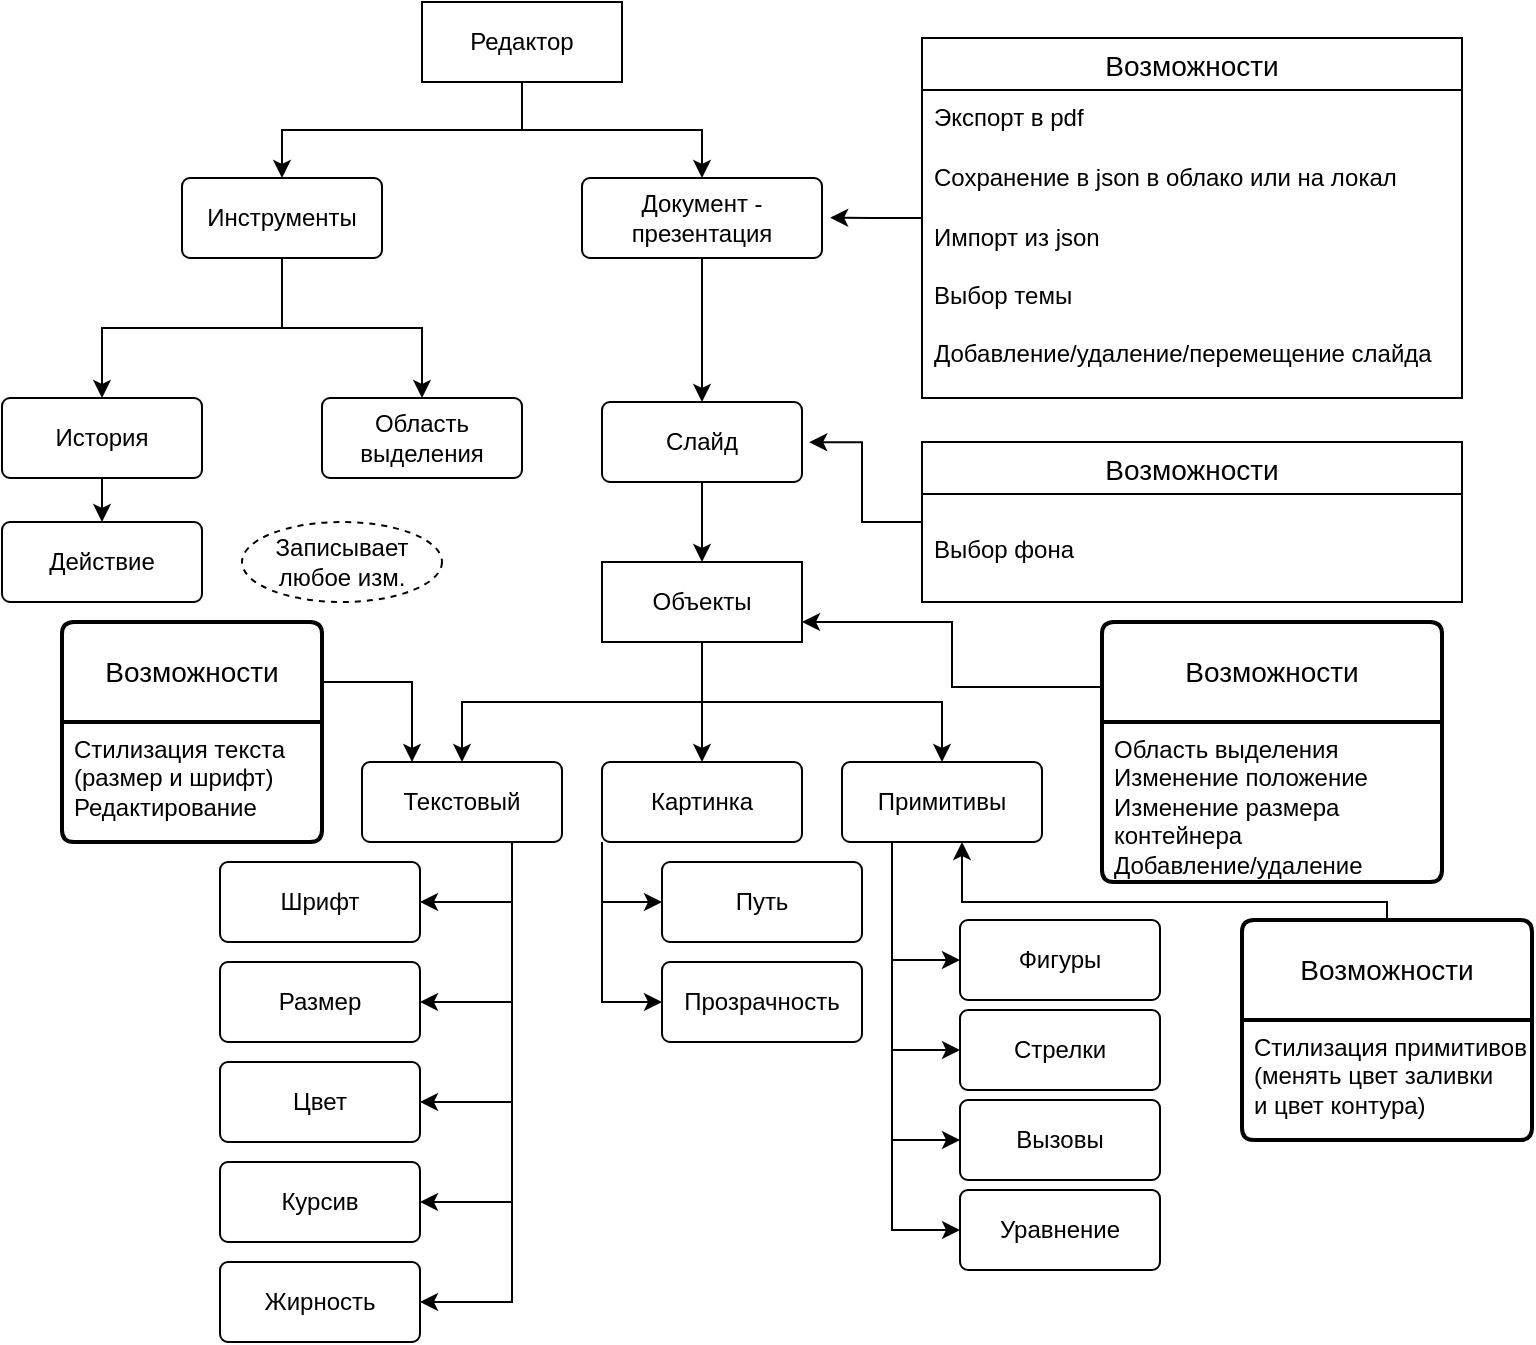 <mxfile version="21.7.2" type="github">
  <diagram name="Page-1" id="tSNvVeP32w1JNduM2oPn">
    <mxGraphModel dx="1714" dy="1062" grid="1" gridSize="10" guides="1" tooltips="1" connect="1" arrows="1" fold="1" page="1" pageScale="1" pageWidth="850" pageHeight="1100" math="0" shadow="0">
      <root>
        <mxCell id="0" />
        <mxCell id="1" parent="0" />
        <mxCell id="wPhsgIW06foIdjOwm0GP-9" style="edgeStyle=orthogonalEdgeStyle;rounded=0;orthogonalLoop=1;jettySize=auto;html=1;" parent="1" source="wPhsgIW06foIdjOwm0GP-5" target="wPhsgIW06foIdjOwm0GP-8" edge="1">
          <mxGeometry relative="1" as="geometry" />
        </mxCell>
        <mxCell id="wPhsgIW06foIdjOwm0GP-5" value="Документ - презентация" style="rounded=1;arcSize=10;whiteSpace=wrap;html=1;align=center;" parent="1" vertex="1">
          <mxGeometry x="350" y="228" width="120" height="40" as="geometry" />
        </mxCell>
        <mxCell id="wPhsgIW06foIdjOwm0GP-18" value="" style="edgeStyle=orthogonalEdgeStyle;rounded=0;orthogonalLoop=1;jettySize=auto;html=1;" parent="1" source="wPhsgIW06foIdjOwm0GP-8" target="wPhsgIW06foIdjOwm0GP-17" edge="1">
          <mxGeometry relative="1" as="geometry" />
        </mxCell>
        <mxCell id="wPhsgIW06foIdjOwm0GP-8" value="Слайд" style="rounded=1;arcSize=10;whiteSpace=wrap;html=1;align=center;" parent="1" vertex="1">
          <mxGeometry x="360" y="340" width="100" height="40" as="geometry" />
        </mxCell>
        <mxCell id="wPhsgIW06foIdjOwm0GP-20" style="edgeStyle=orthogonalEdgeStyle;rounded=0;orthogonalLoop=1;jettySize=auto;html=1;exitX=0.5;exitY=1;exitDx=0;exitDy=0;entryX=0.5;entryY=0;entryDx=0;entryDy=0;" parent="1" source="wPhsgIW06foIdjOwm0GP-17" target="wPhsgIW06foIdjOwm0GP-19" edge="1">
          <mxGeometry relative="1" as="geometry" />
        </mxCell>
        <mxCell id="wPhsgIW06foIdjOwm0GP-25" style="edgeStyle=orthogonalEdgeStyle;rounded=0;orthogonalLoop=1;jettySize=auto;html=1;exitX=0.5;exitY=1;exitDx=0;exitDy=0;entryX=0.5;entryY=0;entryDx=0;entryDy=0;" parent="1" source="wPhsgIW06foIdjOwm0GP-17" target="wPhsgIW06foIdjOwm0GP-22" edge="1">
          <mxGeometry relative="1" as="geometry" />
        </mxCell>
        <mxCell id="wPhsgIW06foIdjOwm0GP-27" style="edgeStyle=orthogonalEdgeStyle;rounded=0;orthogonalLoop=1;jettySize=auto;html=1;exitX=0.5;exitY=1;exitDx=0;exitDy=0;entryX=0.5;entryY=0;entryDx=0;entryDy=0;" parent="1" source="wPhsgIW06foIdjOwm0GP-17" target="wPhsgIW06foIdjOwm0GP-23" edge="1">
          <mxGeometry relative="1" as="geometry" />
        </mxCell>
        <mxCell id="wPhsgIW06foIdjOwm0GP-17" value="Объекты" style="whiteSpace=wrap;html=1;align=center;" parent="1" vertex="1">
          <mxGeometry x="360" y="420" width="100" height="40" as="geometry" />
        </mxCell>
        <mxCell id="MV5Gk9YvVKDqXP2EczdR-32" style="edgeStyle=orthogonalEdgeStyle;rounded=0;orthogonalLoop=1;jettySize=auto;html=1;exitX=0.75;exitY=1;exitDx=0;exitDy=0;entryX=1;entryY=0.5;entryDx=0;entryDy=0;" edge="1" parent="1" source="wPhsgIW06foIdjOwm0GP-19" target="MV5Gk9YvVKDqXP2EczdR-27">
          <mxGeometry relative="1" as="geometry" />
        </mxCell>
        <mxCell id="MV5Gk9YvVKDqXP2EczdR-33" style="edgeStyle=orthogonalEdgeStyle;rounded=0;orthogonalLoop=1;jettySize=auto;html=1;exitX=0.75;exitY=1;exitDx=0;exitDy=0;entryX=1;entryY=0.5;entryDx=0;entryDy=0;" edge="1" parent="1" source="wPhsgIW06foIdjOwm0GP-19" target="MV5Gk9YvVKDqXP2EczdR-28">
          <mxGeometry relative="1" as="geometry" />
        </mxCell>
        <mxCell id="MV5Gk9YvVKDqXP2EczdR-34" style="edgeStyle=orthogonalEdgeStyle;rounded=0;orthogonalLoop=1;jettySize=auto;html=1;exitX=0.75;exitY=1;exitDx=0;exitDy=0;entryX=1;entryY=0.5;entryDx=0;entryDy=0;" edge="1" parent="1" source="wPhsgIW06foIdjOwm0GP-19" target="MV5Gk9YvVKDqXP2EczdR-29">
          <mxGeometry relative="1" as="geometry" />
        </mxCell>
        <mxCell id="MV5Gk9YvVKDqXP2EczdR-35" style="edgeStyle=orthogonalEdgeStyle;rounded=0;orthogonalLoop=1;jettySize=auto;html=1;exitX=0.75;exitY=1;exitDx=0;exitDy=0;entryX=1;entryY=0.5;entryDx=0;entryDy=0;" edge="1" parent="1" source="wPhsgIW06foIdjOwm0GP-19" target="MV5Gk9YvVKDqXP2EczdR-30">
          <mxGeometry relative="1" as="geometry" />
        </mxCell>
        <mxCell id="MV5Gk9YvVKDqXP2EczdR-37" style="edgeStyle=orthogonalEdgeStyle;rounded=0;orthogonalLoop=1;jettySize=auto;html=1;exitX=0.75;exitY=1;exitDx=0;exitDy=0;entryX=1;entryY=0.5;entryDx=0;entryDy=0;" edge="1" parent="1" source="wPhsgIW06foIdjOwm0GP-19" target="MV5Gk9YvVKDqXP2EczdR-36">
          <mxGeometry relative="1" as="geometry" />
        </mxCell>
        <mxCell id="wPhsgIW06foIdjOwm0GP-19" value="Текстовый" style="rounded=1;arcSize=10;whiteSpace=wrap;html=1;align=center;" parent="1" vertex="1">
          <mxGeometry x="240" y="520" width="100" height="40" as="geometry" />
        </mxCell>
        <mxCell id="MV5Gk9YvVKDqXP2EczdR-41" style="edgeStyle=orthogonalEdgeStyle;rounded=0;orthogonalLoop=1;jettySize=auto;html=1;exitX=0;exitY=1;exitDx=0;exitDy=0;entryX=0;entryY=0.5;entryDx=0;entryDy=0;" edge="1" parent="1" source="wPhsgIW06foIdjOwm0GP-22" target="MV5Gk9YvVKDqXP2EczdR-38">
          <mxGeometry relative="1" as="geometry" />
        </mxCell>
        <mxCell id="MV5Gk9YvVKDqXP2EczdR-42" style="edgeStyle=orthogonalEdgeStyle;rounded=0;orthogonalLoop=1;jettySize=auto;html=1;exitX=0;exitY=1;exitDx=0;exitDy=0;entryX=0;entryY=0.5;entryDx=0;entryDy=0;" edge="1" parent="1" source="wPhsgIW06foIdjOwm0GP-22" target="MV5Gk9YvVKDqXP2EczdR-39">
          <mxGeometry relative="1" as="geometry" />
        </mxCell>
        <mxCell id="wPhsgIW06foIdjOwm0GP-22" value="Картинка" style="rounded=1;arcSize=10;whiteSpace=wrap;html=1;align=center;" parent="1" vertex="1">
          <mxGeometry x="360" y="520" width="100" height="40" as="geometry" />
        </mxCell>
        <mxCell id="MV5Gk9YvVKDqXP2EczdR-23" style="edgeStyle=orthogonalEdgeStyle;rounded=0;orthogonalLoop=1;jettySize=auto;html=1;exitX=0.25;exitY=1;exitDx=0;exitDy=0;entryX=0;entryY=0.5;entryDx=0;entryDy=0;" edge="1" parent="1" source="wPhsgIW06foIdjOwm0GP-23" target="MV5Gk9YvVKDqXP2EczdR-17">
          <mxGeometry relative="1" as="geometry" />
        </mxCell>
        <mxCell id="MV5Gk9YvVKDqXP2EczdR-24" style="edgeStyle=orthogonalEdgeStyle;rounded=0;orthogonalLoop=1;jettySize=auto;html=1;exitX=0.25;exitY=1;exitDx=0;exitDy=0;entryX=0;entryY=0.5;entryDx=0;entryDy=0;" edge="1" parent="1" source="wPhsgIW06foIdjOwm0GP-23" target="MV5Gk9YvVKDqXP2EczdR-18">
          <mxGeometry relative="1" as="geometry" />
        </mxCell>
        <mxCell id="MV5Gk9YvVKDqXP2EczdR-25" style="edgeStyle=orthogonalEdgeStyle;rounded=0;orthogonalLoop=1;jettySize=auto;html=1;exitX=0.25;exitY=1;exitDx=0;exitDy=0;entryX=0;entryY=0.5;entryDx=0;entryDy=0;" edge="1" parent="1" source="wPhsgIW06foIdjOwm0GP-23" target="MV5Gk9YvVKDqXP2EczdR-19">
          <mxGeometry relative="1" as="geometry" />
        </mxCell>
        <mxCell id="MV5Gk9YvVKDqXP2EczdR-26" style="edgeStyle=orthogonalEdgeStyle;rounded=0;orthogonalLoop=1;jettySize=auto;html=1;exitX=0.25;exitY=1;exitDx=0;exitDy=0;entryX=0;entryY=0.5;entryDx=0;entryDy=0;" edge="1" parent="1" source="wPhsgIW06foIdjOwm0GP-23" target="MV5Gk9YvVKDqXP2EczdR-20">
          <mxGeometry relative="1" as="geometry" />
        </mxCell>
        <mxCell id="wPhsgIW06foIdjOwm0GP-23" value="Примитивы" style="rounded=1;arcSize=10;whiteSpace=wrap;html=1;align=center;" parent="1" vertex="1">
          <mxGeometry x="480" y="520" width="100" height="40" as="geometry" />
        </mxCell>
        <mxCell id="wPhsgIW06foIdjOwm0GP-38" style="edgeStyle=orthogonalEdgeStyle;rounded=0;orthogonalLoop=1;jettySize=auto;html=1;entryX=1.036;entryY=0.502;entryDx=0;entryDy=0;entryPerimeter=0;" parent="1" source="wPhsgIW06foIdjOwm0GP-32" target="wPhsgIW06foIdjOwm0GP-8" edge="1">
          <mxGeometry relative="1" as="geometry" />
        </mxCell>
        <mxCell id="wPhsgIW06foIdjOwm0GP-32" value="Возможности" style="swimlane;fontStyle=0;childLayout=stackLayout;horizontal=1;startSize=26;horizontalStack=0;resizeParent=1;resizeParentMax=0;resizeLast=0;collapsible=1;marginBottom=0;align=center;fontSize=14;" parent="1" vertex="1">
          <mxGeometry x="520" y="360" width="270" height="80" as="geometry" />
        </mxCell>
        <mxCell id="wPhsgIW06foIdjOwm0GP-34" value="&lt;br&gt;Выбор фона&amp;nbsp;" style="text;strokeColor=none;fillColor=none;spacingLeft=4;spacingRight=4;overflow=hidden;rotatable=0;points=[[0,0.5],[1,0.5]];portConstraint=eastwest;fontSize=12;whiteSpace=wrap;html=1;" parent="wPhsgIW06foIdjOwm0GP-32" vertex="1">
          <mxGeometry y="26" width="270" height="54" as="geometry" />
        </mxCell>
        <mxCell id="wPhsgIW06foIdjOwm0GP-43" style="edgeStyle=orthogonalEdgeStyle;rounded=0;orthogonalLoop=1;jettySize=auto;html=1;entryX=1.034;entryY=0.496;entryDx=0;entryDy=0;entryPerimeter=0;" parent="1" source="wPhsgIW06foIdjOwm0GP-39" target="wPhsgIW06foIdjOwm0GP-5" edge="1">
          <mxGeometry relative="1" as="geometry" />
        </mxCell>
        <mxCell id="wPhsgIW06foIdjOwm0GP-39" value="Возможности" style="swimlane;fontStyle=0;childLayout=stackLayout;horizontal=1;startSize=26;horizontalStack=0;resizeParent=1;resizeParentMax=0;resizeLast=0;collapsible=1;marginBottom=0;align=center;fontSize=14;" parent="1" vertex="1">
          <mxGeometry x="520" y="158" width="270" height="180" as="geometry" />
        </mxCell>
        <mxCell id="wPhsgIW06foIdjOwm0GP-40" value="Экспорт в pdf" style="text;strokeColor=none;fillColor=none;spacingLeft=4;spacingRight=4;overflow=hidden;rotatable=0;points=[[0,0.5],[1,0.5]];portConstraint=eastwest;fontSize=12;whiteSpace=wrap;html=1;" parent="wPhsgIW06foIdjOwm0GP-39" vertex="1">
          <mxGeometry y="26" width="270" height="30" as="geometry" />
        </mxCell>
        <mxCell id="wPhsgIW06foIdjOwm0GP-41" value="Сохранение в json в облако или на локал" style="text;strokeColor=none;fillColor=none;spacingLeft=4;spacingRight=4;overflow=hidden;rotatable=0;points=[[0,0.5],[1,0.5]];portConstraint=eastwest;fontSize=12;whiteSpace=wrap;html=1;" parent="wPhsgIW06foIdjOwm0GP-39" vertex="1">
          <mxGeometry y="56" width="270" height="30" as="geometry" />
        </mxCell>
        <mxCell id="wPhsgIW06foIdjOwm0GP-42" value="Импорт из json&lt;br&gt;&lt;br&gt;Выбор темы&lt;br&gt;&lt;br&gt;Добавление/удаление/перемещение слайда" style="text;strokeColor=none;fillColor=none;spacingLeft=4;spacingRight=4;overflow=hidden;rotatable=0;points=[[0,0.5],[1,0.5]];portConstraint=eastwest;fontSize=12;whiteSpace=wrap;html=1;" parent="wPhsgIW06foIdjOwm0GP-39" vertex="1">
          <mxGeometry y="86" width="270" height="94" as="geometry" />
        </mxCell>
        <mxCell id="MV5Gk9YvVKDqXP2EczdR-44" style="edgeStyle=orthogonalEdgeStyle;rounded=0;orthogonalLoop=1;jettySize=auto;html=1;entryX=0.25;entryY=0;entryDx=0;entryDy=0;exitX=1;exitY=0;exitDx=0;exitDy=0;" edge="1" parent="1" source="wPhsgIW06foIdjOwm0GP-45" target="wPhsgIW06foIdjOwm0GP-19">
          <mxGeometry relative="1" as="geometry" />
        </mxCell>
        <mxCell id="wPhsgIW06foIdjOwm0GP-44" value="Возможности" style="swimlane;childLayout=stackLayout;horizontal=1;startSize=50;horizontalStack=0;rounded=1;fontSize=14;fontStyle=0;strokeWidth=2;resizeParent=0;resizeLast=1;shadow=0;dashed=0;align=center;arcSize=4;whiteSpace=wrap;html=1;" parent="1" vertex="1">
          <mxGeometry x="90" y="450" width="130" height="110" as="geometry" />
        </mxCell>
        <mxCell id="wPhsgIW06foIdjOwm0GP-45" value="Стилизация текста &lt;br&gt;(размер и шрифт)&lt;br&gt;Редактирование" style="align=left;strokeColor=none;fillColor=none;spacingLeft=4;fontSize=12;verticalAlign=top;resizable=0;rotatable=0;part=1;html=1;" parent="wPhsgIW06foIdjOwm0GP-44" vertex="1">
          <mxGeometry y="50" width="130" height="60" as="geometry" />
        </mxCell>
        <mxCell id="MV5Gk9YvVKDqXP2EczdR-9" style="edgeStyle=orthogonalEdgeStyle;rounded=0;orthogonalLoop=1;jettySize=auto;html=1;exitX=0;exitY=0.25;exitDx=0;exitDy=0;entryX=1;entryY=0.75;entryDx=0;entryDy=0;" edge="1" parent="1" source="wPhsgIW06foIdjOwm0GP-46" target="wPhsgIW06foIdjOwm0GP-17">
          <mxGeometry relative="1" as="geometry">
            <mxPoint x="470" y="440.0" as="targetPoint" />
          </mxGeometry>
        </mxCell>
        <mxCell id="wPhsgIW06foIdjOwm0GP-46" value="Возможности" style="swimlane;childLayout=stackLayout;horizontal=1;startSize=50;horizontalStack=0;rounded=1;fontSize=14;fontStyle=0;strokeWidth=2;resizeParent=0;resizeLast=1;shadow=0;dashed=0;align=center;arcSize=4;whiteSpace=wrap;html=1;" parent="1" vertex="1">
          <mxGeometry x="610" y="450" width="170" height="130" as="geometry" />
        </mxCell>
        <mxCell id="wPhsgIW06foIdjOwm0GP-47" value="Область выделения&lt;br&gt;Изменение положение&lt;br&gt;Изменение размера &lt;br&gt;контейнера&lt;br&gt;Добавление/удаление" style="align=left;strokeColor=none;fillColor=none;spacingLeft=4;fontSize=12;verticalAlign=top;resizable=0;rotatable=0;part=1;html=1;" parent="wPhsgIW06foIdjOwm0GP-46" vertex="1">
          <mxGeometry y="50" width="170" height="80" as="geometry" />
        </mxCell>
        <mxCell id="MV5Gk9YvVKDqXP2EczdR-43" style="edgeStyle=orthogonalEdgeStyle;rounded=0;orthogonalLoop=1;jettySize=auto;html=1;" edge="1" parent="1" source="wPhsgIW06foIdjOwm0GP-54">
          <mxGeometry relative="1" as="geometry">
            <mxPoint x="540" y="560" as="targetPoint" />
            <Array as="points">
              <mxPoint x="753" y="590" />
              <mxPoint x="540" y="590" />
              <mxPoint x="540" y="560" />
            </Array>
          </mxGeometry>
        </mxCell>
        <mxCell id="wPhsgIW06foIdjOwm0GP-54" value="Возможности" style="swimlane;childLayout=stackLayout;horizontal=1;startSize=50;horizontalStack=0;rounded=1;fontSize=14;fontStyle=0;strokeWidth=2;resizeParent=0;resizeLast=1;shadow=0;dashed=0;align=center;arcSize=4;whiteSpace=wrap;html=1;" parent="1" vertex="1">
          <mxGeometry x="680" y="599" width="145" height="110" as="geometry" />
        </mxCell>
        <mxCell id="wPhsgIW06foIdjOwm0GP-55" value="Стилизация примитивов&lt;br&gt;(менять цвет заливки &lt;br&gt;и цвет контура)&lt;br&gt;" style="align=left;strokeColor=none;fillColor=none;spacingLeft=4;fontSize=12;verticalAlign=top;resizable=0;rotatable=0;part=1;html=1;" parent="wPhsgIW06foIdjOwm0GP-54" vertex="1">
          <mxGeometry y="50" width="145" height="60" as="geometry" />
        </mxCell>
        <mxCell id="MV5Gk9YvVKDqXP2EczdR-5" style="edgeStyle=orthogonalEdgeStyle;rounded=0;orthogonalLoop=1;jettySize=auto;html=1;exitX=0.5;exitY=1;exitDx=0;exitDy=0;entryX=0.5;entryY=0;entryDx=0;entryDy=0;" edge="1" parent="1" source="MV5Gk9YvVKDqXP2EczdR-4" target="wPhsgIW06foIdjOwm0GP-5">
          <mxGeometry relative="1" as="geometry" />
        </mxCell>
        <mxCell id="MV5Gk9YvVKDqXP2EczdR-7" style="edgeStyle=orthogonalEdgeStyle;rounded=0;orthogonalLoop=1;jettySize=auto;html=1;exitX=0.5;exitY=1;exitDx=0;exitDy=0;entryX=0.5;entryY=0;entryDx=0;entryDy=0;" edge="1" parent="1" source="MV5Gk9YvVKDqXP2EczdR-4" target="MV5Gk9YvVKDqXP2EczdR-6">
          <mxGeometry relative="1" as="geometry" />
        </mxCell>
        <mxCell id="MV5Gk9YvVKDqXP2EczdR-4" value="Редактор" style="whiteSpace=wrap;html=1;align=center;" vertex="1" parent="1">
          <mxGeometry x="270" y="140" width="100" height="40" as="geometry" />
        </mxCell>
        <mxCell id="MV5Gk9YvVKDqXP2EczdR-14" style="edgeStyle=orthogonalEdgeStyle;rounded=0;orthogonalLoop=1;jettySize=auto;html=1;exitX=0.5;exitY=1;exitDx=0;exitDy=0;entryX=0.5;entryY=0;entryDx=0;entryDy=0;" edge="1" parent="1" source="MV5Gk9YvVKDqXP2EczdR-6" target="MV5Gk9YvVKDqXP2EczdR-12">
          <mxGeometry relative="1" as="geometry" />
        </mxCell>
        <mxCell id="MV5Gk9YvVKDqXP2EczdR-15" style="edgeStyle=orthogonalEdgeStyle;rounded=0;orthogonalLoop=1;jettySize=auto;html=1;exitX=0.5;exitY=1;exitDx=0;exitDy=0;entryX=0.5;entryY=0;entryDx=0;entryDy=0;" edge="1" parent="1" source="MV5Gk9YvVKDqXP2EczdR-6" target="MV5Gk9YvVKDqXP2EczdR-10">
          <mxGeometry relative="1" as="geometry" />
        </mxCell>
        <mxCell id="MV5Gk9YvVKDqXP2EczdR-6" value="Инструменты" style="rounded=1;arcSize=10;whiteSpace=wrap;html=1;align=center;" vertex="1" parent="1">
          <mxGeometry x="150" y="228" width="100" height="40" as="geometry" />
        </mxCell>
        <mxCell id="MV5Gk9YvVKDqXP2EczdR-46" style="edgeStyle=orthogonalEdgeStyle;rounded=0;orthogonalLoop=1;jettySize=auto;html=1;exitX=0.5;exitY=1;exitDx=0;exitDy=0;entryX=0.5;entryY=0;entryDx=0;entryDy=0;" edge="1" parent="1" source="MV5Gk9YvVKDqXP2EczdR-10" target="MV5Gk9YvVKDqXP2EczdR-45">
          <mxGeometry relative="1" as="geometry" />
        </mxCell>
        <mxCell id="MV5Gk9YvVKDqXP2EczdR-10" value="История" style="rounded=1;arcSize=10;whiteSpace=wrap;html=1;align=center;" vertex="1" parent="1">
          <mxGeometry x="60" y="338" width="100" height="40" as="geometry" />
        </mxCell>
        <mxCell id="MV5Gk9YvVKDqXP2EczdR-12" value="Область выделения" style="rounded=1;arcSize=10;whiteSpace=wrap;html=1;align=center;" vertex="1" parent="1">
          <mxGeometry x="220" y="338" width="100" height="40" as="geometry" />
        </mxCell>
        <mxCell id="MV5Gk9YvVKDqXP2EczdR-17" value="Фигуры" style="rounded=1;arcSize=10;whiteSpace=wrap;html=1;align=center;" vertex="1" parent="1">
          <mxGeometry x="539" y="599" width="100" height="40" as="geometry" />
        </mxCell>
        <mxCell id="MV5Gk9YvVKDqXP2EczdR-18" value="Стрелки" style="rounded=1;arcSize=10;whiteSpace=wrap;html=1;align=center;" vertex="1" parent="1">
          <mxGeometry x="539" y="644" width="100" height="40" as="geometry" />
        </mxCell>
        <mxCell id="MV5Gk9YvVKDqXP2EczdR-19" value="Вызовы" style="rounded=1;arcSize=10;whiteSpace=wrap;html=1;align=center;" vertex="1" parent="1">
          <mxGeometry x="539" y="689" width="100" height="40" as="geometry" />
        </mxCell>
        <mxCell id="MV5Gk9YvVKDqXP2EczdR-20" value="Уравнение" style="rounded=1;arcSize=10;whiteSpace=wrap;html=1;align=center;" vertex="1" parent="1">
          <mxGeometry x="539" y="734" width="100" height="40" as="geometry" />
        </mxCell>
        <mxCell id="MV5Gk9YvVKDqXP2EczdR-27" value="Шрифт" style="rounded=1;arcSize=10;whiteSpace=wrap;html=1;align=center;" vertex="1" parent="1">
          <mxGeometry x="169" y="570" width="100" height="40" as="geometry" />
        </mxCell>
        <mxCell id="MV5Gk9YvVKDqXP2EczdR-28" value="Размер" style="rounded=1;arcSize=10;whiteSpace=wrap;html=1;align=center;" vertex="1" parent="1">
          <mxGeometry x="169" y="620" width="100" height="40" as="geometry" />
        </mxCell>
        <mxCell id="MV5Gk9YvVKDqXP2EczdR-29" value="Цвет" style="rounded=1;arcSize=10;whiteSpace=wrap;html=1;align=center;" vertex="1" parent="1">
          <mxGeometry x="169" y="670" width="100" height="40" as="geometry" />
        </mxCell>
        <mxCell id="MV5Gk9YvVKDqXP2EczdR-30" value="Курсив" style="rounded=1;arcSize=10;whiteSpace=wrap;html=1;align=center;" vertex="1" parent="1">
          <mxGeometry x="169" y="720" width="100" height="40" as="geometry" />
        </mxCell>
        <mxCell id="MV5Gk9YvVKDqXP2EczdR-36" value="Жирность" style="rounded=1;arcSize=10;whiteSpace=wrap;html=1;align=center;" vertex="1" parent="1">
          <mxGeometry x="169" y="770" width="100" height="40" as="geometry" />
        </mxCell>
        <mxCell id="MV5Gk9YvVKDqXP2EczdR-38" value="Путь" style="rounded=1;arcSize=10;whiteSpace=wrap;html=1;align=center;" vertex="1" parent="1">
          <mxGeometry x="390" y="570" width="100" height="40" as="geometry" />
        </mxCell>
        <mxCell id="MV5Gk9YvVKDqXP2EczdR-39" value="Прозрачность" style="rounded=1;arcSize=10;whiteSpace=wrap;html=1;align=center;" vertex="1" parent="1">
          <mxGeometry x="390" y="620" width="100" height="40" as="geometry" />
        </mxCell>
        <mxCell id="MV5Gk9YvVKDqXP2EczdR-45" value="Действие" style="rounded=1;arcSize=10;whiteSpace=wrap;html=1;align=center;" vertex="1" parent="1">
          <mxGeometry x="60" y="400" width="100" height="40" as="geometry" />
        </mxCell>
        <mxCell id="MV5Gk9YvVKDqXP2EczdR-47" value="Записывает любое изм." style="ellipse;whiteSpace=wrap;html=1;align=center;dashed=1;" vertex="1" parent="1">
          <mxGeometry x="180" y="400" width="100" height="40" as="geometry" />
        </mxCell>
      </root>
    </mxGraphModel>
  </diagram>
</mxfile>
